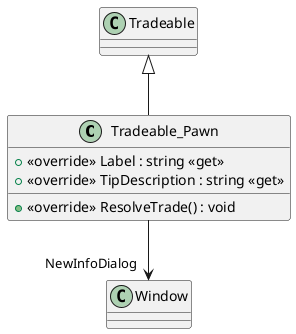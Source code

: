 @startuml
class Tradeable_Pawn {
    + <<override>> Label : string <<get>>
    + <<override>> TipDescription : string <<get>>
    + <<override>> ResolveTrade() : void
}
Tradeable <|-- Tradeable_Pawn
Tradeable_Pawn --> "NewInfoDialog" Window
@enduml
